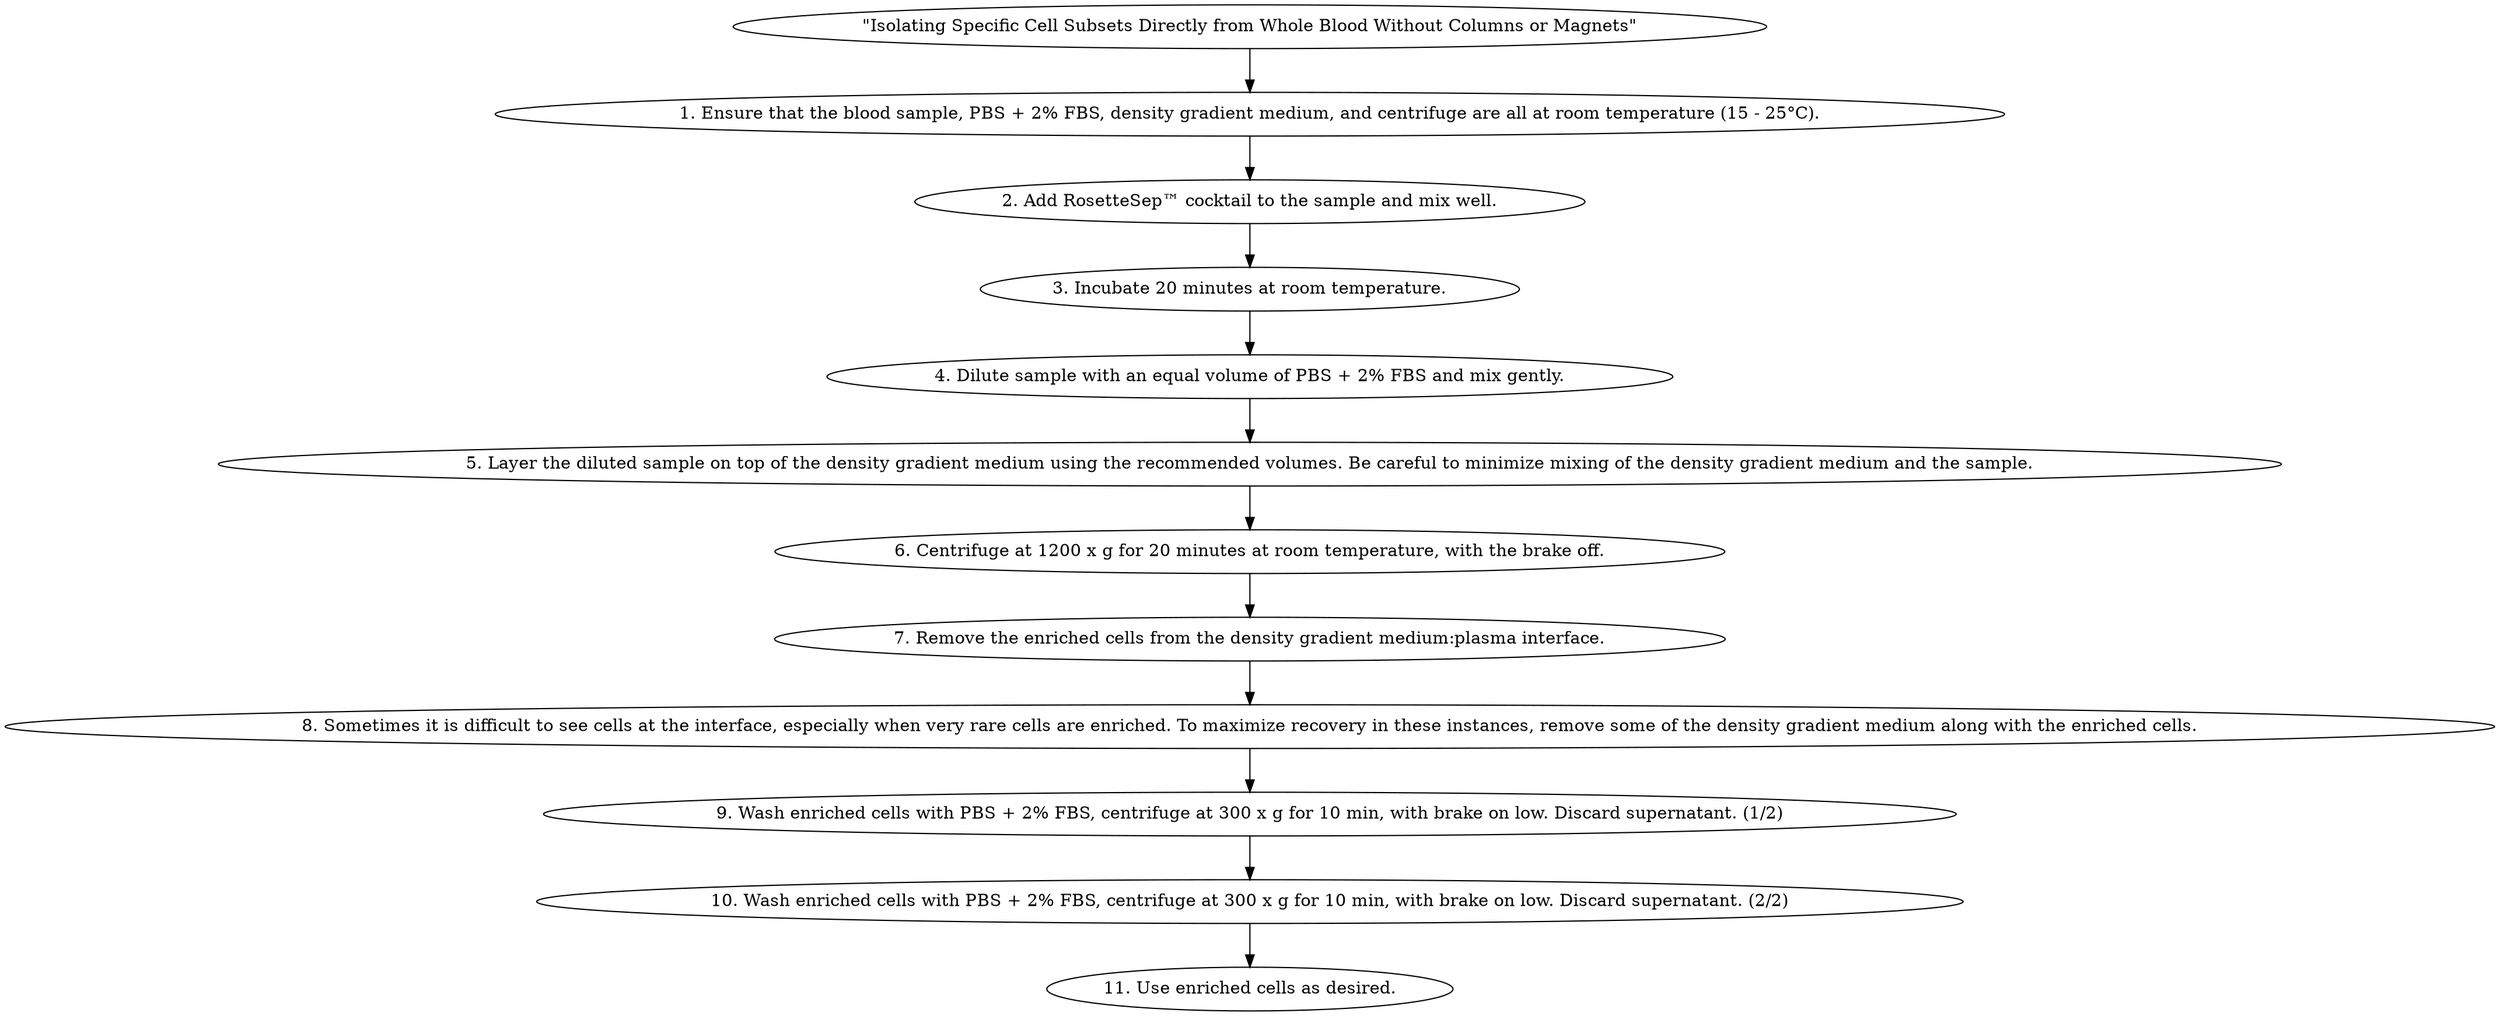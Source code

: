 digraph CellIsolationProtocol {
    // Define the title
    Title [label="\"Isolating Specific Cell Subsets Directly from Whole Blood Without Columns or Magnets\""];
    
    // Define steps
    Step1 [label="1. Ensure that the blood sample, PBS + 2% FBS, density gradient medium, and centrifuge are all at room temperature (15 - 25°C)."];
    Step2 [label="2. Add RosetteSep™ cocktail to the sample and mix well."];
    Step3 [label="3. Incubate 20 minutes at room temperature."];
    Step4 [label="4. Dilute sample with an equal volume of PBS + 2% FBS and mix gently."];
    Step5 [label="5. Layer the diluted sample on top of the density gradient medium using the recommended volumes. Be careful to minimize mixing of the density gradient medium and the sample."];
    Step6 [label="6. Centrifuge at 1200 x g for 20 minutes at room temperature, with the brake off."];
    Step7 [label="7. Remove the enriched cells from the density gradient medium:plasma interface."];
    Step8 [label="8. Sometimes it is difficult to see cells at the interface, especially when very rare cells are enriched. To maximize recovery in these instances, remove some of the density gradient medium along with the enriched cells."];
    Step9 [label="9. Wash enriched cells with PBS + 2% FBS, centrifuge at 300 x g for 10 min, with brake on low. Discard supernatant. (1/2)"];
    Step10 [label="10. Wash enriched cells with PBS + 2% FBS, centrifuge at 300 x g for 10 min, with brake on low. Discard supernatant. (2/2)"];
    Step11 [label="11. Use enriched cells as desired."];
    
    // Define edges (sequence of steps)
    Title -> Step1;
    Step1 -> Step2;
    Step2 -> Step3;
    Step3 -> Step4;
    Step4 -> Step5;
    Step5 -> Step6;
    Step6 -> Step7;
    Step7 -> Step8;
    Step8 -> Step9;
    Step9 -> Step10;
    Step10 -> Step11;
}
